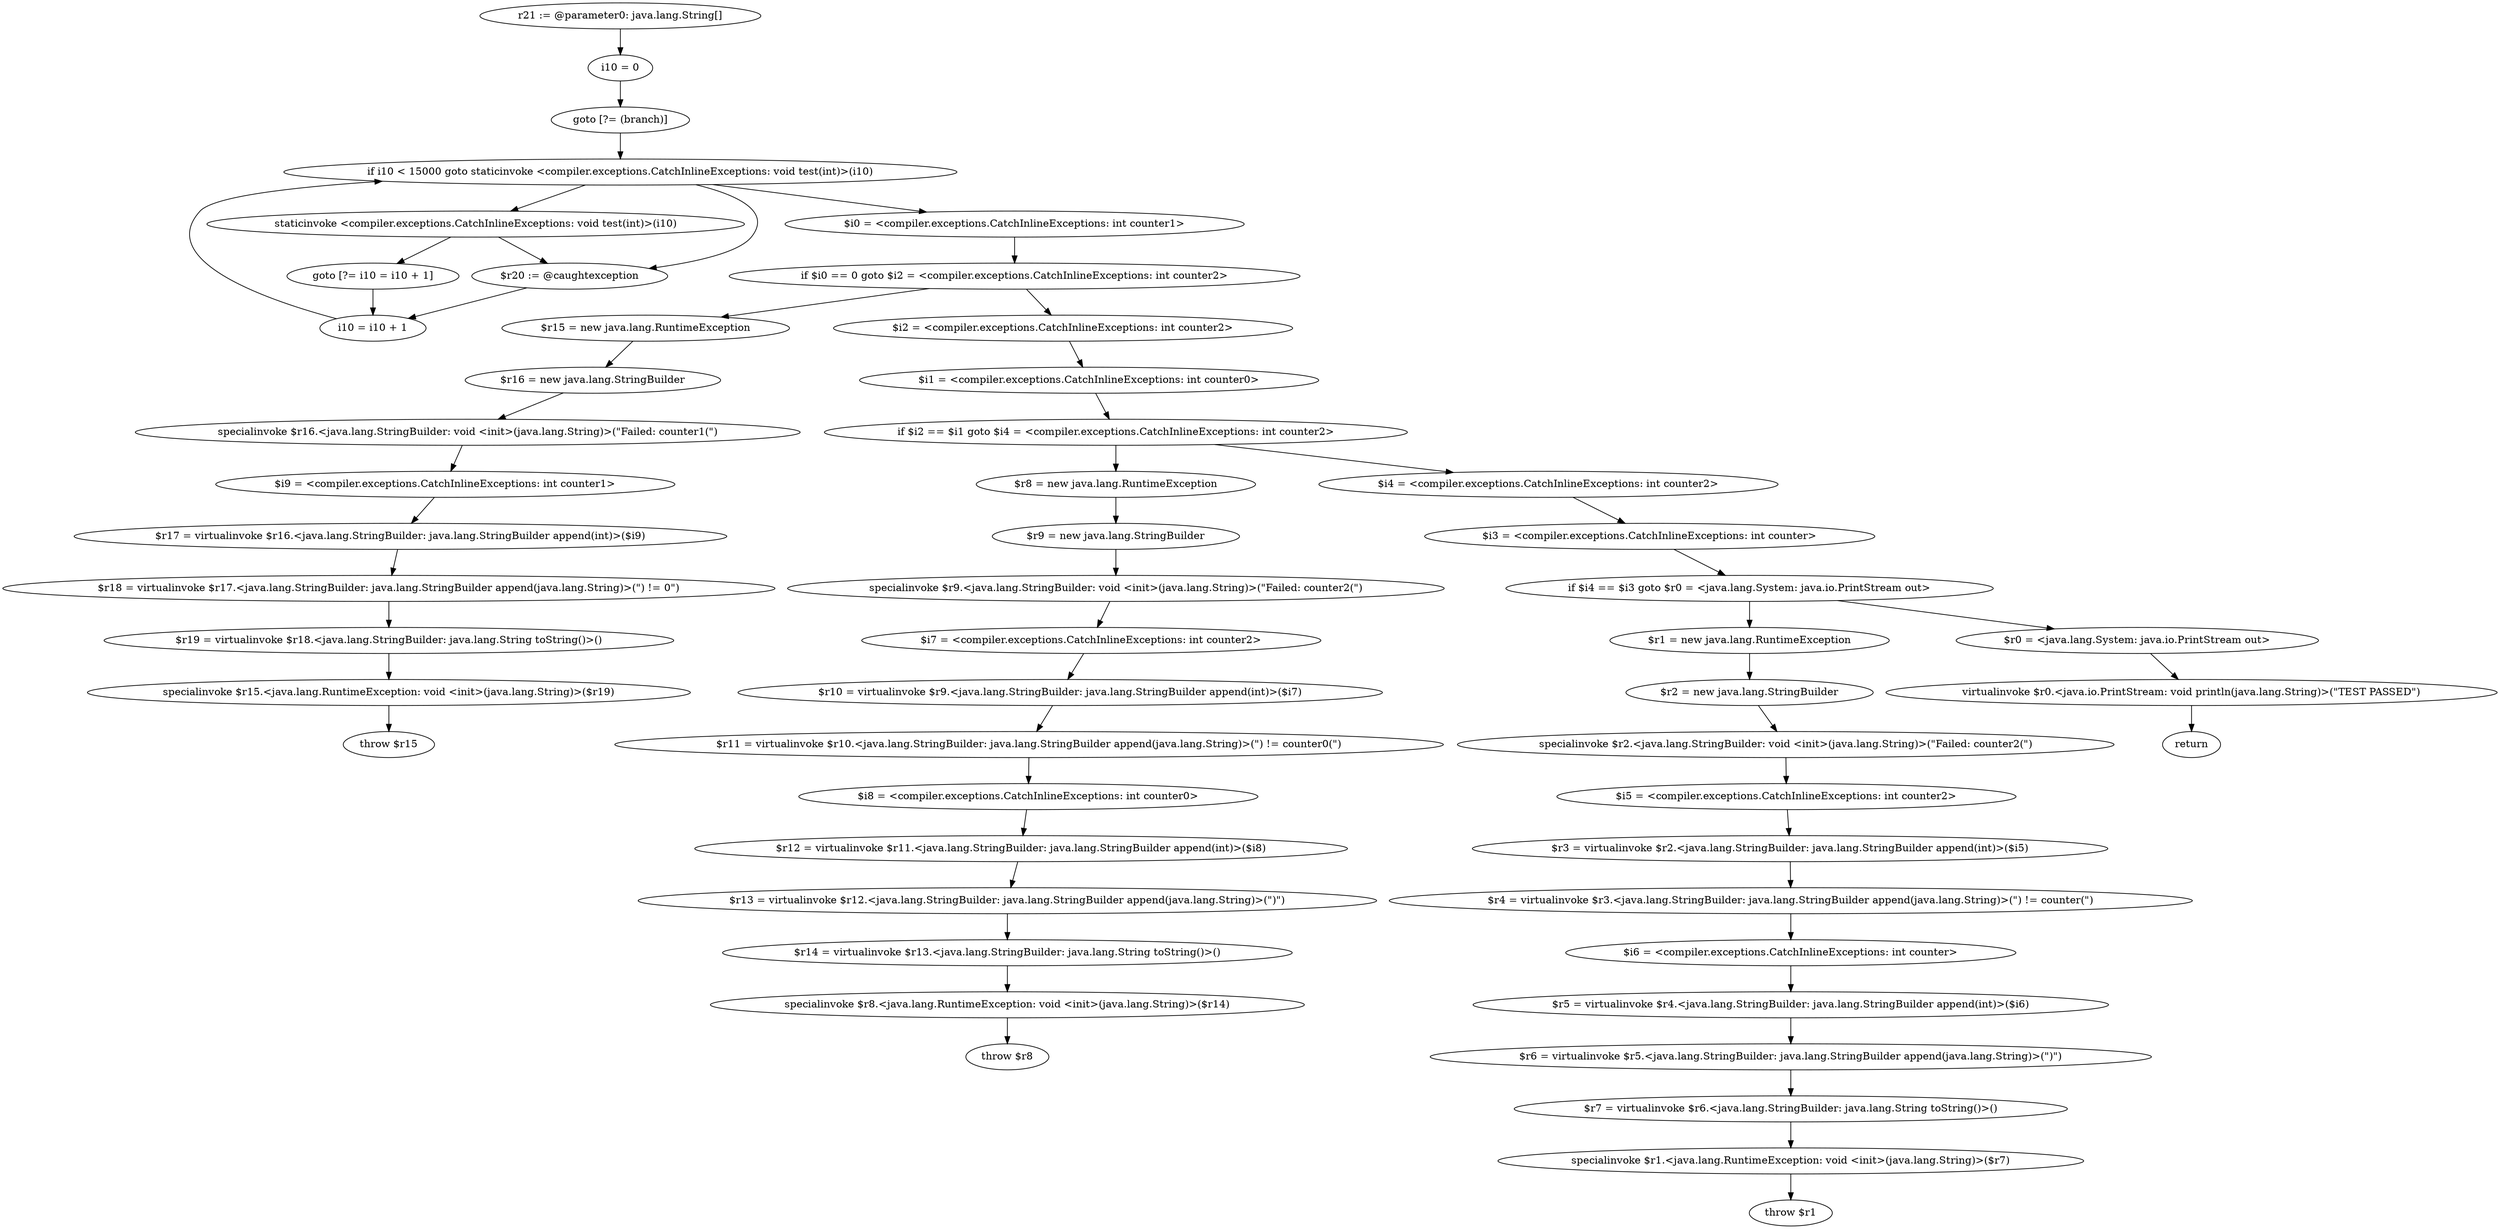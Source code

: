 digraph "unitGraph" {
    "r21 := @parameter0: java.lang.String[]"
    "i10 = 0"
    "goto [?= (branch)]"
    "staticinvoke <compiler.exceptions.CatchInlineExceptions: void test(int)>(i10)"
    "goto [?= i10 = i10 + 1]"
    "$r20 := @caughtexception"
    "i10 = i10 + 1"
    "if i10 < 15000 goto staticinvoke <compiler.exceptions.CatchInlineExceptions: void test(int)>(i10)"
    "$i0 = <compiler.exceptions.CatchInlineExceptions: int counter1>"
    "if $i0 == 0 goto $i2 = <compiler.exceptions.CatchInlineExceptions: int counter2>"
    "$r15 = new java.lang.RuntimeException"
    "$r16 = new java.lang.StringBuilder"
    "specialinvoke $r16.<java.lang.StringBuilder: void <init>(java.lang.String)>(\"Failed: counter1(\")"
    "$i9 = <compiler.exceptions.CatchInlineExceptions: int counter1>"
    "$r17 = virtualinvoke $r16.<java.lang.StringBuilder: java.lang.StringBuilder append(int)>($i9)"
    "$r18 = virtualinvoke $r17.<java.lang.StringBuilder: java.lang.StringBuilder append(java.lang.String)>(\") != 0\")"
    "$r19 = virtualinvoke $r18.<java.lang.StringBuilder: java.lang.String toString()>()"
    "specialinvoke $r15.<java.lang.RuntimeException: void <init>(java.lang.String)>($r19)"
    "throw $r15"
    "$i2 = <compiler.exceptions.CatchInlineExceptions: int counter2>"
    "$i1 = <compiler.exceptions.CatchInlineExceptions: int counter0>"
    "if $i2 == $i1 goto $i4 = <compiler.exceptions.CatchInlineExceptions: int counter2>"
    "$r8 = new java.lang.RuntimeException"
    "$r9 = new java.lang.StringBuilder"
    "specialinvoke $r9.<java.lang.StringBuilder: void <init>(java.lang.String)>(\"Failed: counter2(\")"
    "$i7 = <compiler.exceptions.CatchInlineExceptions: int counter2>"
    "$r10 = virtualinvoke $r9.<java.lang.StringBuilder: java.lang.StringBuilder append(int)>($i7)"
    "$r11 = virtualinvoke $r10.<java.lang.StringBuilder: java.lang.StringBuilder append(java.lang.String)>(\") != counter0(\")"
    "$i8 = <compiler.exceptions.CatchInlineExceptions: int counter0>"
    "$r12 = virtualinvoke $r11.<java.lang.StringBuilder: java.lang.StringBuilder append(int)>($i8)"
    "$r13 = virtualinvoke $r12.<java.lang.StringBuilder: java.lang.StringBuilder append(java.lang.String)>(\")\")"
    "$r14 = virtualinvoke $r13.<java.lang.StringBuilder: java.lang.String toString()>()"
    "specialinvoke $r8.<java.lang.RuntimeException: void <init>(java.lang.String)>($r14)"
    "throw $r8"
    "$i4 = <compiler.exceptions.CatchInlineExceptions: int counter2>"
    "$i3 = <compiler.exceptions.CatchInlineExceptions: int counter>"
    "if $i4 == $i3 goto $r0 = <java.lang.System: java.io.PrintStream out>"
    "$r1 = new java.lang.RuntimeException"
    "$r2 = new java.lang.StringBuilder"
    "specialinvoke $r2.<java.lang.StringBuilder: void <init>(java.lang.String)>(\"Failed: counter2(\")"
    "$i5 = <compiler.exceptions.CatchInlineExceptions: int counter2>"
    "$r3 = virtualinvoke $r2.<java.lang.StringBuilder: java.lang.StringBuilder append(int)>($i5)"
    "$r4 = virtualinvoke $r3.<java.lang.StringBuilder: java.lang.StringBuilder append(java.lang.String)>(\") != counter(\")"
    "$i6 = <compiler.exceptions.CatchInlineExceptions: int counter>"
    "$r5 = virtualinvoke $r4.<java.lang.StringBuilder: java.lang.StringBuilder append(int)>($i6)"
    "$r6 = virtualinvoke $r5.<java.lang.StringBuilder: java.lang.StringBuilder append(java.lang.String)>(\")\")"
    "$r7 = virtualinvoke $r6.<java.lang.StringBuilder: java.lang.String toString()>()"
    "specialinvoke $r1.<java.lang.RuntimeException: void <init>(java.lang.String)>($r7)"
    "throw $r1"
    "$r0 = <java.lang.System: java.io.PrintStream out>"
    "virtualinvoke $r0.<java.io.PrintStream: void println(java.lang.String)>(\"TEST PASSED\")"
    "return"
    "r21 := @parameter0: java.lang.String[]"->"i10 = 0";
    "i10 = 0"->"goto [?= (branch)]";
    "goto [?= (branch)]"->"if i10 < 15000 goto staticinvoke <compiler.exceptions.CatchInlineExceptions: void test(int)>(i10)";
    "staticinvoke <compiler.exceptions.CatchInlineExceptions: void test(int)>(i10)"->"goto [?= i10 = i10 + 1]";
    "staticinvoke <compiler.exceptions.CatchInlineExceptions: void test(int)>(i10)"->"$r20 := @caughtexception";
    "goto [?= i10 = i10 + 1]"->"i10 = i10 + 1";
    "$r20 := @caughtexception"->"i10 = i10 + 1";
    "i10 = i10 + 1"->"if i10 < 15000 goto staticinvoke <compiler.exceptions.CatchInlineExceptions: void test(int)>(i10)";
    "if i10 < 15000 goto staticinvoke <compiler.exceptions.CatchInlineExceptions: void test(int)>(i10)"->"$i0 = <compiler.exceptions.CatchInlineExceptions: int counter1>";
    "if i10 < 15000 goto staticinvoke <compiler.exceptions.CatchInlineExceptions: void test(int)>(i10)"->"staticinvoke <compiler.exceptions.CatchInlineExceptions: void test(int)>(i10)";
    "if i10 < 15000 goto staticinvoke <compiler.exceptions.CatchInlineExceptions: void test(int)>(i10)"->"$r20 := @caughtexception";
    "$i0 = <compiler.exceptions.CatchInlineExceptions: int counter1>"->"if $i0 == 0 goto $i2 = <compiler.exceptions.CatchInlineExceptions: int counter2>";
    "if $i0 == 0 goto $i2 = <compiler.exceptions.CatchInlineExceptions: int counter2>"->"$r15 = new java.lang.RuntimeException";
    "if $i0 == 0 goto $i2 = <compiler.exceptions.CatchInlineExceptions: int counter2>"->"$i2 = <compiler.exceptions.CatchInlineExceptions: int counter2>";
    "$r15 = new java.lang.RuntimeException"->"$r16 = new java.lang.StringBuilder";
    "$r16 = new java.lang.StringBuilder"->"specialinvoke $r16.<java.lang.StringBuilder: void <init>(java.lang.String)>(\"Failed: counter1(\")";
    "specialinvoke $r16.<java.lang.StringBuilder: void <init>(java.lang.String)>(\"Failed: counter1(\")"->"$i9 = <compiler.exceptions.CatchInlineExceptions: int counter1>";
    "$i9 = <compiler.exceptions.CatchInlineExceptions: int counter1>"->"$r17 = virtualinvoke $r16.<java.lang.StringBuilder: java.lang.StringBuilder append(int)>($i9)";
    "$r17 = virtualinvoke $r16.<java.lang.StringBuilder: java.lang.StringBuilder append(int)>($i9)"->"$r18 = virtualinvoke $r17.<java.lang.StringBuilder: java.lang.StringBuilder append(java.lang.String)>(\") != 0\")";
    "$r18 = virtualinvoke $r17.<java.lang.StringBuilder: java.lang.StringBuilder append(java.lang.String)>(\") != 0\")"->"$r19 = virtualinvoke $r18.<java.lang.StringBuilder: java.lang.String toString()>()";
    "$r19 = virtualinvoke $r18.<java.lang.StringBuilder: java.lang.String toString()>()"->"specialinvoke $r15.<java.lang.RuntimeException: void <init>(java.lang.String)>($r19)";
    "specialinvoke $r15.<java.lang.RuntimeException: void <init>(java.lang.String)>($r19)"->"throw $r15";
    "$i2 = <compiler.exceptions.CatchInlineExceptions: int counter2>"->"$i1 = <compiler.exceptions.CatchInlineExceptions: int counter0>";
    "$i1 = <compiler.exceptions.CatchInlineExceptions: int counter0>"->"if $i2 == $i1 goto $i4 = <compiler.exceptions.CatchInlineExceptions: int counter2>";
    "if $i2 == $i1 goto $i4 = <compiler.exceptions.CatchInlineExceptions: int counter2>"->"$r8 = new java.lang.RuntimeException";
    "if $i2 == $i1 goto $i4 = <compiler.exceptions.CatchInlineExceptions: int counter2>"->"$i4 = <compiler.exceptions.CatchInlineExceptions: int counter2>";
    "$r8 = new java.lang.RuntimeException"->"$r9 = new java.lang.StringBuilder";
    "$r9 = new java.lang.StringBuilder"->"specialinvoke $r9.<java.lang.StringBuilder: void <init>(java.lang.String)>(\"Failed: counter2(\")";
    "specialinvoke $r9.<java.lang.StringBuilder: void <init>(java.lang.String)>(\"Failed: counter2(\")"->"$i7 = <compiler.exceptions.CatchInlineExceptions: int counter2>";
    "$i7 = <compiler.exceptions.CatchInlineExceptions: int counter2>"->"$r10 = virtualinvoke $r9.<java.lang.StringBuilder: java.lang.StringBuilder append(int)>($i7)";
    "$r10 = virtualinvoke $r9.<java.lang.StringBuilder: java.lang.StringBuilder append(int)>($i7)"->"$r11 = virtualinvoke $r10.<java.lang.StringBuilder: java.lang.StringBuilder append(java.lang.String)>(\") != counter0(\")";
    "$r11 = virtualinvoke $r10.<java.lang.StringBuilder: java.lang.StringBuilder append(java.lang.String)>(\") != counter0(\")"->"$i8 = <compiler.exceptions.CatchInlineExceptions: int counter0>";
    "$i8 = <compiler.exceptions.CatchInlineExceptions: int counter0>"->"$r12 = virtualinvoke $r11.<java.lang.StringBuilder: java.lang.StringBuilder append(int)>($i8)";
    "$r12 = virtualinvoke $r11.<java.lang.StringBuilder: java.lang.StringBuilder append(int)>($i8)"->"$r13 = virtualinvoke $r12.<java.lang.StringBuilder: java.lang.StringBuilder append(java.lang.String)>(\")\")";
    "$r13 = virtualinvoke $r12.<java.lang.StringBuilder: java.lang.StringBuilder append(java.lang.String)>(\")\")"->"$r14 = virtualinvoke $r13.<java.lang.StringBuilder: java.lang.String toString()>()";
    "$r14 = virtualinvoke $r13.<java.lang.StringBuilder: java.lang.String toString()>()"->"specialinvoke $r8.<java.lang.RuntimeException: void <init>(java.lang.String)>($r14)";
    "specialinvoke $r8.<java.lang.RuntimeException: void <init>(java.lang.String)>($r14)"->"throw $r8";
    "$i4 = <compiler.exceptions.CatchInlineExceptions: int counter2>"->"$i3 = <compiler.exceptions.CatchInlineExceptions: int counter>";
    "$i3 = <compiler.exceptions.CatchInlineExceptions: int counter>"->"if $i4 == $i3 goto $r0 = <java.lang.System: java.io.PrintStream out>";
    "if $i4 == $i3 goto $r0 = <java.lang.System: java.io.PrintStream out>"->"$r1 = new java.lang.RuntimeException";
    "if $i4 == $i3 goto $r0 = <java.lang.System: java.io.PrintStream out>"->"$r0 = <java.lang.System: java.io.PrintStream out>";
    "$r1 = new java.lang.RuntimeException"->"$r2 = new java.lang.StringBuilder";
    "$r2 = new java.lang.StringBuilder"->"specialinvoke $r2.<java.lang.StringBuilder: void <init>(java.lang.String)>(\"Failed: counter2(\")";
    "specialinvoke $r2.<java.lang.StringBuilder: void <init>(java.lang.String)>(\"Failed: counter2(\")"->"$i5 = <compiler.exceptions.CatchInlineExceptions: int counter2>";
    "$i5 = <compiler.exceptions.CatchInlineExceptions: int counter2>"->"$r3 = virtualinvoke $r2.<java.lang.StringBuilder: java.lang.StringBuilder append(int)>($i5)";
    "$r3 = virtualinvoke $r2.<java.lang.StringBuilder: java.lang.StringBuilder append(int)>($i5)"->"$r4 = virtualinvoke $r3.<java.lang.StringBuilder: java.lang.StringBuilder append(java.lang.String)>(\") != counter(\")";
    "$r4 = virtualinvoke $r3.<java.lang.StringBuilder: java.lang.StringBuilder append(java.lang.String)>(\") != counter(\")"->"$i6 = <compiler.exceptions.CatchInlineExceptions: int counter>";
    "$i6 = <compiler.exceptions.CatchInlineExceptions: int counter>"->"$r5 = virtualinvoke $r4.<java.lang.StringBuilder: java.lang.StringBuilder append(int)>($i6)";
    "$r5 = virtualinvoke $r4.<java.lang.StringBuilder: java.lang.StringBuilder append(int)>($i6)"->"$r6 = virtualinvoke $r5.<java.lang.StringBuilder: java.lang.StringBuilder append(java.lang.String)>(\")\")";
    "$r6 = virtualinvoke $r5.<java.lang.StringBuilder: java.lang.StringBuilder append(java.lang.String)>(\")\")"->"$r7 = virtualinvoke $r6.<java.lang.StringBuilder: java.lang.String toString()>()";
    "$r7 = virtualinvoke $r6.<java.lang.StringBuilder: java.lang.String toString()>()"->"specialinvoke $r1.<java.lang.RuntimeException: void <init>(java.lang.String)>($r7)";
    "specialinvoke $r1.<java.lang.RuntimeException: void <init>(java.lang.String)>($r7)"->"throw $r1";
    "$r0 = <java.lang.System: java.io.PrintStream out>"->"virtualinvoke $r0.<java.io.PrintStream: void println(java.lang.String)>(\"TEST PASSED\")";
    "virtualinvoke $r0.<java.io.PrintStream: void println(java.lang.String)>(\"TEST PASSED\")"->"return";
}

